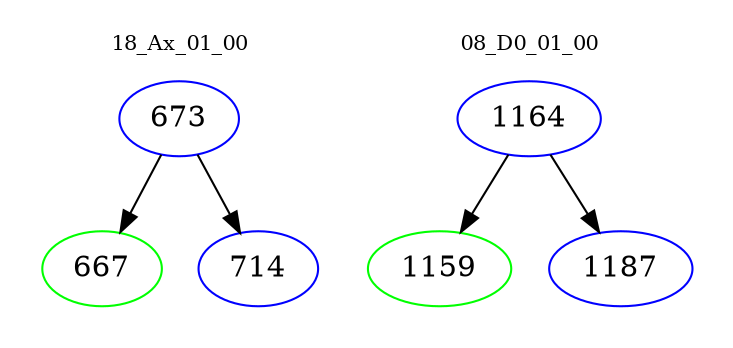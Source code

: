 digraph{
subgraph cluster_0 {
color = white
label = "18_Ax_01_00";
fontsize=10;
T0_673 [label="673", color="blue"]
T0_673 -> T0_667 [color="black"]
T0_667 [label="667", color="green"]
T0_673 -> T0_714 [color="black"]
T0_714 [label="714", color="blue"]
}
subgraph cluster_1 {
color = white
label = "08_D0_01_00";
fontsize=10;
T1_1164 [label="1164", color="blue"]
T1_1164 -> T1_1159 [color="black"]
T1_1159 [label="1159", color="green"]
T1_1164 -> T1_1187 [color="black"]
T1_1187 [label="1187", color="blue"]
}
}

